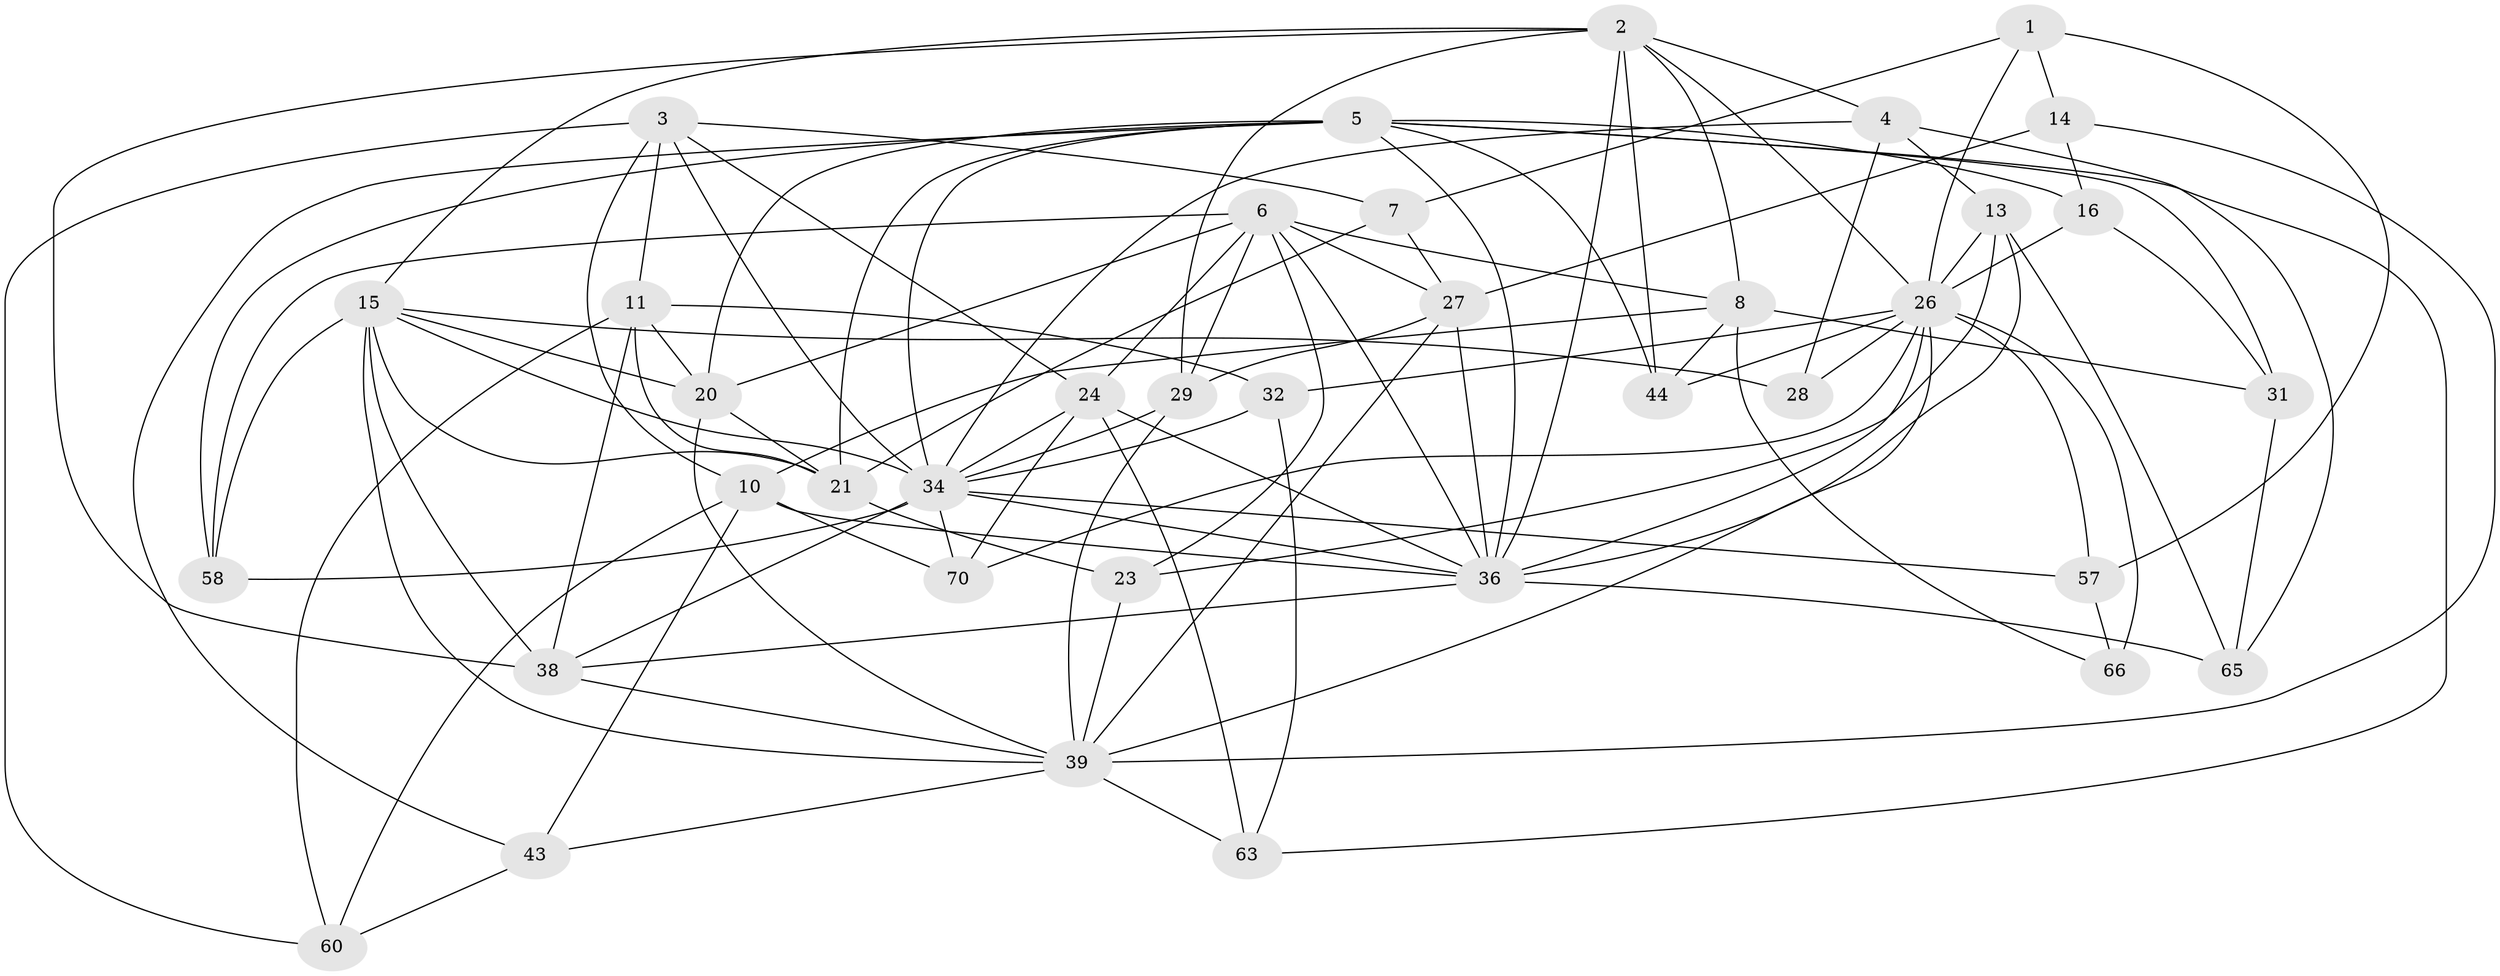 // original degree distribution, {4: 1.0}
// Generated by graph-tools (version 1.1) at 2025/16/03/09/25 04:16:40]
// undirected, 37 vertices, 107 edges
graph export_dot {
graph [start="1"]
  node [color=gray90,style=filled];
  1;
  2 [super="+19"];
  3 [super="+68"];
  4 [super="+17"];
  5 [super="+22+9"];
  6 [super="+35+72"];
  7;
  8 [super="+45"];
  10 [super="+18"];
  11 [super="+12"];
  13 [super="+33"];
  14;
  15 [super="+40+59"];
  16;
  20 [super="+25"];
  21 [super="+41"];
  23;
  24 [super="+55"];
  26 [super="+52+75+30"];
  27 [super="+48+53"];
  28;
  29 [super="+51"];
  31;
  32;
  34 [super="+49+47"];
  36 [super="+69+54"];
  38 [super="+62"];
  39 [super="+46+71+67"];
  43;
  44;
  57;
  58;
  60;
  63;
  65;
  66;
  70;
  1 -- 14;
  1 -- 7;
  1 -- 57;
  1 -- 26;
  2 -- 44;
  2 -- 29;
  2 -- 15;
  2 -- 4;
  2 -- 8;
  2 -- 26;
  2 -- 38;
  2 -- 36;
  3 -- 7;
  3 -- 10;
  3 -- 24;
  3 -- 11;
  3 -- 60;
  3 -- 34;
  4 -- 65;
  4 -- 28 [weight=2];
  4 -- 34;
  4 -- 13;
  5 -- 43;
  5 -- 20;
  5 -- 34;
  5 -- 44;
  5 -- 31;
  5 -- 21;
  5 -- 36;
  5 -- 16;
  5 -- 58;
  5 -- 63;
  6 -- 8;
  6 -- 20;
  6 -- 27;
  6 -- 24;
  6 -- 58;
  6 -- 23;
  6 -- 36;
  6 -- 29;
  7 -- 27;
  7 -- 21;
  8 -- 31;
  8 -- 44;
  8 -- 66;
  8 -- 10;
  10 -- 70;
  10 -- 60;
  10 -- 43;
  10 -- 36;
  11 -- 20;
  11 -- 32;
  11 -- 60;
  11 -- 21;
  11 -- 38;
  13 -- 23;
  13 -- 65;
  13 -- 26 [weight=2];
  13 -- 36;
  14 -- 16;
  14 -- 27;
  14 -- 39;
  15 -- 20;
  15 -- 58;
  15 -- 39;
  15 -- 21;
  15 -- 28;
  15 -- 38;
  15 -- 34;
  16 -- 31;
  16 -- 26;
  20 -- 39;
  20 -- 21;
  21 -- 23;
  23 -- 39;
  24 -- 70;
  24 -- 34;
  24 -- 63;
  24 -- 36;
  26 -- 70;
  26 -- 66 [weight=2];
  26 -- 39;
  26 -- 32;
  26 -- 57;
  26 -- 28;
  26 -- 44;
  26 -- 36;
  27 -- 29 [weight=2];
  27 -- 36 [weight=2];
  27 -- 39;
  29 -- 39;
  29 -- 34;
  31 -- 65;
  32 -- 63;
  32 -- 34;
  34 -- 36;
  34 -- 58;
  34 -- 38;
  34 -- 70;
  34 -- 57;
  36 -- 65;
  36 -- 38;
  38 -- 39;
  39 -- 63;
  39 -- 43;
  43 -- 60;
  57 -- 66;
}
